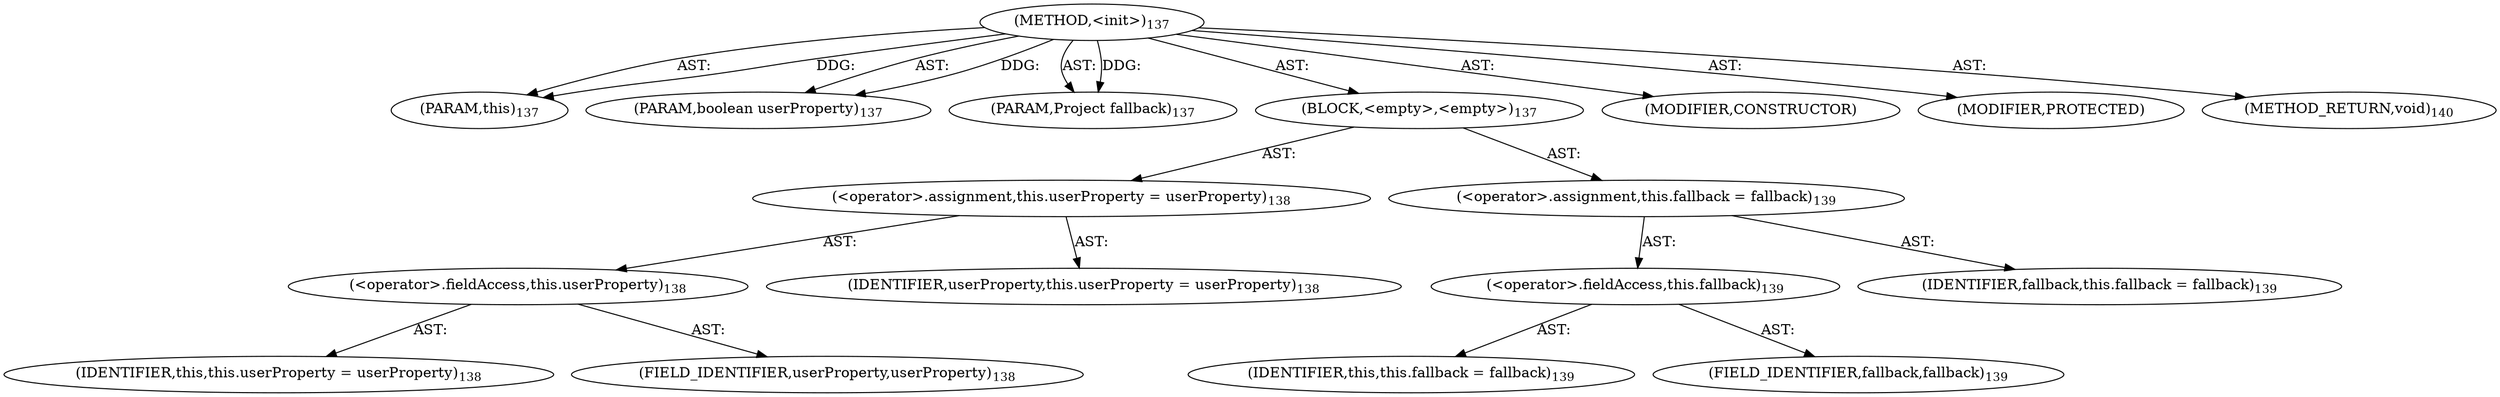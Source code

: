 digraph "&lt;init&gt;" {  
"111669149698" [label = <(METHOD,&lt;init&gt;)<SUB>137</SUB>> ]
"115964117016" [label = <(PARAM,this)<SUB>137</SUB>> ]
"115964117018" [label = <(PARAM,boolean userProperty)<SUB>137</SUB>> ]
"115964117019" [label = <(PARAM,Project fallback)<SUB>137</SUB>> ]
"25769803778" [label = <(BLOCK,&lt;empty&gt;,&lt;empty&gt;)<SUB>137</SUB>> ]
"30064771074" [label = <(&lt;operator&gt;.assignment,this.userProperty = userProperty)<SUB>138</SUB>> ]
"30064771075" [label = <(&lt;operator&gt;.fieldAccess,this.userProperty)<SUB>138</SUB>> ]
"68719476795" [label = <(IDENTIFIER,this,this.userProperty = userProperty)<SUB>138</SUB>> ]
"55834574848" [label = <(FIELD_IDENTIFIER,userProperty,userProperty)<SUB>138</SUB>> ]
"68719476798" [label = <(IDENTIFIER,userProperty,this.userProperty = userProperty)<SUB>138</SUB>> ]
"30064771076" [label = <(&lt;operator&gt;.assignment,this.fallback = fallback)<SUB>139</SUB>> ]
"30064771077" [label = <(&lt;operator&gt;.fieldAccess,this.fallback)<SUB>139</SUB>> ]
"68719476796" [label = <(IDENTIFIER,this,this.fallback = fallback)<SUB>139</SUB>> ]
"55834574849" [label = <(FIELD_IDENTIFIER,fallback,fallback)<SUB>139</SUB>> ]
"68719476799" [label = <(IDENTIFIER,fallback,this.fallback = fallback)<SUB>139</SUB>> ]
"133143986191" [label = <(MODIFIER,CONSTRUCTOR)> ]
"133143986192" [label = <(MODIFIER,PROTECTED)> ]
"128849018882" [label = <(METHOD_RETURN,void)<SUB>140</SUB>> ]
  "111669149698" -> "115964117016"  [ label = "AST: "] 
  "111669149698" -> "115964117018"  [ label = "AST: "] 
  "111669149698" -> "115964117019"  [ label = "AST: "] 
  "111669149698" -> "25769803778"  [ label = "AST: "] 
  "111669149698" -> "133143986191"  [ label = "AST: "] 
  "111669149698" -> "133143986192"  [ label = "AST: "] 
  "111669149698" -> "128849018882"  [ label = "AST: "] 
  "25769803778" -> "30064771074"  [ label = "AST: "] 
  "25769803778" -> "30064771076"  [ label = "AST: "] 
  "30064771074" -> "30064771075"  [ label = "AST: "] 
  "30064771074" -> "68719476798"  [ label = "AST: "] 
  "30064771075" -> "68719476795"  [ label = "AST: "] 
  "30064771075" -> "55834574848"  [ label = "AST: "] 
  "30064771076" -> "30064771077"  [ label = "AST: "] 
  "30064771076" -> "68719476799"  [ label = "AST: "] 
  "30064771077" -> "68719476796"  [ label = "AST: "] 
  "30064771077" -> "55834574849"  [ label = "AST: "] 
  "111669149698" -> "115964117016"  [ label = "DDG: "] 
  "111669149698" -> "115964117018"  [ label = "DDG: "] 
  "111669149698" -> "115964117019"  [ label = "DDG: "] 
}
